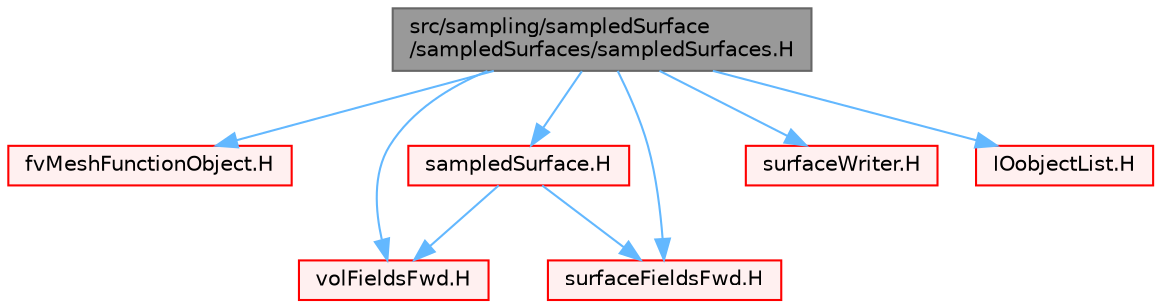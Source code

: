 digraph "src/sampling/sampledSurface/sampledSurfaces/sampledSurfaces.H"
{
 // LATEX_PDF_SIZE
  bgcolor="transparent";
  edge [fontname=Helvetica,fontsize=10,labelfontname=Helvetica,labelfontsize=10];
  node [fontname=Helvetica,fontsize=10,shape=box,height=0.2,width=0.4];
  Node1 [id="Node000001",label="src/sampling/sampledSurface\l/sampledSurfaces/sampledSurfaces.H",height=0.2,width=0.4,color="gray40", fillcolor="grey60", style="filled", fontcolor="black",tooltip=" "];
  Node1 -> Node2 [id="edge1_Node000001_Node000002",color="steelblue1",style="solid",tooltip=" "];
  Node2 [id="Node000002",label="fvMeshFunctionObject.H",height=0.2,width=0.4,color="red", fillcolor="#FFF0F0", style="filled",URL="$fvMeshFunctionObject_8H.html",tooltip=" "];
  Node1 -> Node252 [id="edge2_Node000001_Node000252",color="steelblue1",style="solid",tooltip=" "];
  Node252 [id="Node000252",label="sampledSurface.H",height=0.2,width=0.4,color="red", fillcolor="#FFF0F0", style="filled",URL="$sampledSurface_8H.html",tooltip=" "];
  Node252 -> Node344 [id="edge3_Node000252_Node000344",color="steelblue1",style="solid",tooltip=" "];
  Node344 [id="Node000344",label="volFieldsFwd.H",height=0.2,width=0.4,color="red", fillcolor="#FFF0F0", style="filled",URL="$volFieldsFwd_8H.html",tooltip="Forwards and collection of common volume field types."];
  Node252 -> Node345 [id="edge4_Node000252_Node000345",color="steelblue1",style="solid",tooltip=" "];
  Node345 [id="Node000345",label="surfaceFieldsFwd.H",height=0.2,width=0.4,color="red", fillcolor="#FFF0F0", style="filled",URL="$surfaceFieldsFwd_8H.html",tooltip=" "];
  Node1 -> Node441 [id="edge5_Node000001_Node000441",color="steelblue1",style="solid",tooltip=" "];
  Node441 [id="Node000441",label="surfaceWriter.H",height=0.2,width=0.4,color="red", fillcolor="#FFF0F0", style="filled",URL="$surfaceWriter_8H.html",tooltip=" "];
  Node1 -> Node344 [id="edge6_Node000001_Node000344",color="steelblue1",style="solid",tooltip=" "];
  Node1 -> Node345 [id="edge7_Node000001_Node000345",color="steelblue1",style="solid",tooltip=" "];
  Node1 -> Node455 [id="edge8_Node000001_Node000455",color="steelblue1",style="solid",tooltip=" "];
  Node455 [id="Node000455",label="IOobjectList.H",height=0.2,width=0.4,color="red", fillcolor="#FFF0F0", style="filled",URL="$IOobjectList_8H.html",tooltip=" "];
}
